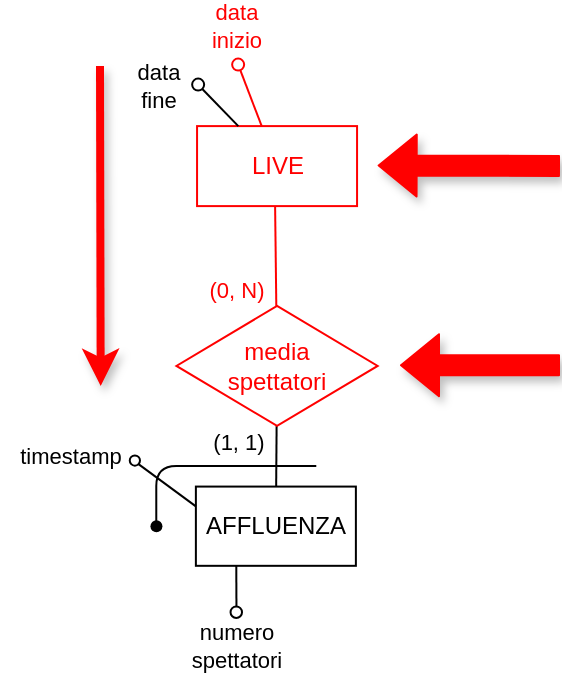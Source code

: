 <mxfile scale="1" border="10">
    <diagram id="-rriOPSDnHkLpZKLwRpb" name="Page-1">
        <mxGraphModel dx="3329" dy="1630" grid="1" gridSize="10" guides="1" tooltips="1" connect="1" arrows="1" fold="1" page="1" pageScale="1" pageWidth="850" pageHeight="1100" background="#FFFFFF" math="0" shadow="0">
            <root>
                <mxCell id="0"/>
                <mxCell id="1" parent="0"/>
                <mxCell id="493" value="" style="shape=flexArrow;endArrow=classic;html=1;shadow=1;strokeColor=#FF0000;fontColor=#FF0000;fillColor=#FF0000;" parent="1" edge="1">
                    <mxGeometry width="50" height="50" relative="1" as="geometry">
                        <mxPoint x="-2220" y="-870.38" as="sourcePoint"/>
                        <mxPoint x="-2300" y="-870.38" as="targetPoint"/>
                    </mxGeometry>
                </mxCell>
                <mxCell id="494" value="" style="endArrow=oval;html=1;fillStyle=auto;strokeWidth=1;startSize=6;endSize=6;fillColor=#000000;startArrow=none;startFill=0;endFill=0;strokeColor=#FF0000;" parent="1" source="496" edge="1">
                    <mxGeometry width="50" height="50" relative="1" as="geometry">
                        <mxPoint x="-2386.87" y="-1314.033" as="sourcePoint"/>
                        <mxPoint x="-2380.93" y="-1020.69" as="targetPoint"/>
                    </mxGeometry>
                </mxCell>
                <mxCell id="495" value="&lt;font color=&quot;#ff0000&quot;&gt;data&lt;br&gt;inizio&lt;/font&gt;" style="edgeLabel;html=1;align=center;verticalAlign=middle;resizable=0;points=[];" parent="494" vertex="1" connectable="0">
                    <mxGeometry x="0.479" y="1" relative="1" as="geometry">
                        <mxPoint x="-3" y="-28" as="offset"/>
                    </mxGeometry>
                </mxCell>
                <mxCell id="496" value="&lt;font color=&quot;#ff0000&quot;&gt;LIVE&lt;/font&gt;" style="whiteSpace=wrap;html=1;strokeColor=#FF0000;" parent="1" vertex="1">
                    <mxGeometry x="-2401.47" y="-989.95" width="80" height="40" as="geometry"/>
                </mxCell>
                <mxCell id="499" value="" style="endArrow=oval;html=1;fillStyle=auto;strokeWidth=1;startSize=6;endSize=6;fillColor=#000000;startArrow=none;startFill=0;endFill=0;" parent="1" source="496" edge="1">
                    <mxGeometry width="50" height="50" relative="1" as="geometry">
                        <mxPoint x="-2359.14" y="-979.95" as="sourcePoint"/>
                        <mxPoint x="-2400.93" y="-1010.69" as="targetPoint"/>
                    </mxGeometry>
                </mxCell>
                <mxCell id="500" value="data&lt;br&gt;fine" style="edgeLabel;html=1;align=center;verticalAlign=middle;resizable=0;points=[];" parent="499" vertex="1" connectable="0">
                    <mxGeometry x="0.479" y="1" relative="1" as="geometry">
                        <mxPoint x="-25" y="-6" as="offset"/>
                    </mxGeometry>
                </mxCell>
                <mxCell id="501" value="&lt;font color=&quot;#ff0000&quot;&gt;(0, N)&lt;/font&gt;" style="edgeStyle=none;html=1;endArrow=none;endFill=0;exitX=0.5;exitY=1;exitDx=0;exitDy=0;strokeColor=#FF0000;" parent="1" target="504" edge="1">
                    <mxGeometry x="0.655" y="-20" relative="1" as="geometry">
                        <mxPoint as="offset"/>
                        <mxPoint x="-2362.45" y="-949.95" as="sourcePoint"/>
                    </mxGeometry>
                </mxCell>
                <mxCell id="502" value="AFFLUENZA" style="whiteSpace=wrap;html=1;strokeColor=#000000;" parent="1" vertex="1">
                    <mxGeometry x="-2402.06" y="-809.71" width="80" height="39.62" as="geometry"/>
                </mxCell>
                <mxCell id="503" value="(1, 1)" style="edgeStyle=none;html=1;endArrow=none;endFill=0;strokeColor=#000000;" parent="1" source="504" target="502" edge="1">
                    <mxGeometry x="-0.454" y="-19" relative="1" as="geometry">
                        <mxPoint as="offset"/>
                    </mxGeometry>
                </mxCell>
                <mxCell id="504" value="&lt;font color=&quot;#ff0000&quot;&gt;media&lt;br&gt;spettatori&lt;/font&gt;" style="rhombus;whiteSpace=wrap;html=1;strokeColor=#FF0000;" parent="1" vertex="1">
                    <mxGeometry x="-2411.78" y="-900.04" width="100.61" height="60" as="geometry"/>
                </mxCell>
                <mxCell id="505" value="" style="endArrow=none;html=1;strokeColor=#000000;fontSize=11;fontColor=#FF0000;exitX=0;exitY=0.25;exitDx=0;exitDy=0;entryX=1;entryY=1;entryDx=0;entryDy=0;" parent="1" source="502" target="506" edge="1">
                    <mxGeometry width="50" height="50" relative="1" as="geometry">
                        <mxPoint x="-2451.47" y="-770.17" as="sourcePoint"/>
                        <mxPoint x="-2431.86" y="-820.04" as="targetPoint"/>
                    </mxGeometry>
                </mxCell>
                <mxCell id="506" value="" style="ellipse;whiteSpace=wrap;html=1;aspect=fixed;strokeColor=#000000;fontSize=11;fontColor=#FF0000;" parent="1" vertex="1">
                    <mxGeometry x="-2435.13" y="-825.3" width="5.13" height="5.13" as="geometry"/>
                </mxCell>
                <mxCell id="507" value="" style="endArrow=none;html=1;strokeColor=#000000;fontSize=11;fontColor=#FF0000;exitX=0.5;exitY=-0.006;exitDx=0;exitDy=0;exitPerimeter=0;" parent="1" source="509" edge="1">
                    <mxGeometry width="50" height="50" relative="1" as="geometry">
                        <mxPoint x="-2382" y="-760" as="sourcePoint"/>
                        <mxPoint x="-2381.86" y="-770.04" as="targetPoint"/>
                    </mxGeometry>
                </mxCell>
                <mxCell id="508" value="" style="ellipse;whiteSpace=wrap;html=1;aspect=fixed;strokeColor=#000000;fontSize=11;fontColor=#FF0000;" parent="1" vertex="1">
                    <mxGeometry x="-2384.73" y="-749.78" width="5.74" height="5.74" as="geometry"/>
                </mxCell>
                <mxCell id="509" value="&lt;font color=&quot;#000000&quot; style=&quot;font-size: 11px;&quot;&gt;numero &lt;br&gt;spettatori&lt;/font&gt;" style="text;html=1;align=center;verticalAlign=middle;resizable=0;points=[];autosize=1;strokeColor=none;fillColor=none;fontSize=11;fontColor=#FF0000;" parent="1" vertex="1">
                    <mxGeometry x="-2416.78" y="-749.78" width="70" height="40" as="geometry"/>
                </mxCell>
                <mxCell id="510" value="&lt;font style=&quot;font-size: 11px;&quot; color=&quot;#000000&quot;&gt;timestamp&lt;/font&gt;" style="text;html=1;align=center;verticalAlign=middle;resizable=0;points=[];autosize=1;strokeColor=none;fillColor=none;fontSize=10;fontColor=#FF0000;" parent="1" vertex="1">
                    <mxGeometry x="-2500" y="-839.71" width="70" height="30" as="geometry"/>
                </mxCell>
                <mxCell id="511" value="" style="endArrow=none;html=1;strokeColor=#000000;fontSize=10;fontColor=#FF0000;" parent="1" edge="1">
                    <mxGeometry width="50" height="50" relative="1" as="geometry">
                        <mxPoint x="-2421.86" y="-790.04" as="sourcePoint"/>
                        <mxPoint x="-2341.86" y="-820.04" as="targetPoint"/>
                        <Array as="points">
                            <mxPoint x="-2421.86" y="-820.04"/>
                        </Array>
                    </mxGeometry>
                </mxCell>
                <mxCell id="512" value="" style="shape=waypoint;fillStyle=solid;size=6;pointerEvents=1;points=[];fillColor=none;resizable=0;rotatable=0;perimeter=centerPerimeter;snapToPoint=1;strokeColor=#000000;fontSize=10;fontColor=#FF0000;" parent="1" vertex="1">
                    <mxGeometry x="-2431.78" y="-799.9" width="20" height="20" as="geometry"/>
                </mxCell>
                <mxCell id="516" value="" style="shape=flexArrow;endArrow=classic;html=1;shadow=1;strokeColor=#FF0000;fontColor=#FF0000;fillColor=#FF0000;" parent="1" edge="1">
                    <mxGeometry width="50" height="50" relative="1" as="geometry">
                        <mxPoint x="-2220" y="-970" as="sourcePoint"/>
                        <mxPoint x="-2311.17" y="-970.29" as="targetPoint"/>
                    </mxGeometry>
                </mxCell>
                <mxCell id="517" value="" style="endArrow=classic;html=1;shadow=1;strokeColor=#FF0000;fontColor=#FF0000;fillColor=#FF0000;strokeWidth=4;" parent="1" edge="1">
                    <mxGeometry width="50" height="50" relative="1" as="geometry">
                        <mxPoint x="-2450" y="-1020" as="sourcePoint"/>
                        <mxPoint x="-2449.66" y="-860" as="targetPoint"/>
                    </mxGeometry>
                </mxCell>
            </root>
        </mxGraphModel>
    </diagram>
</mxfile>
